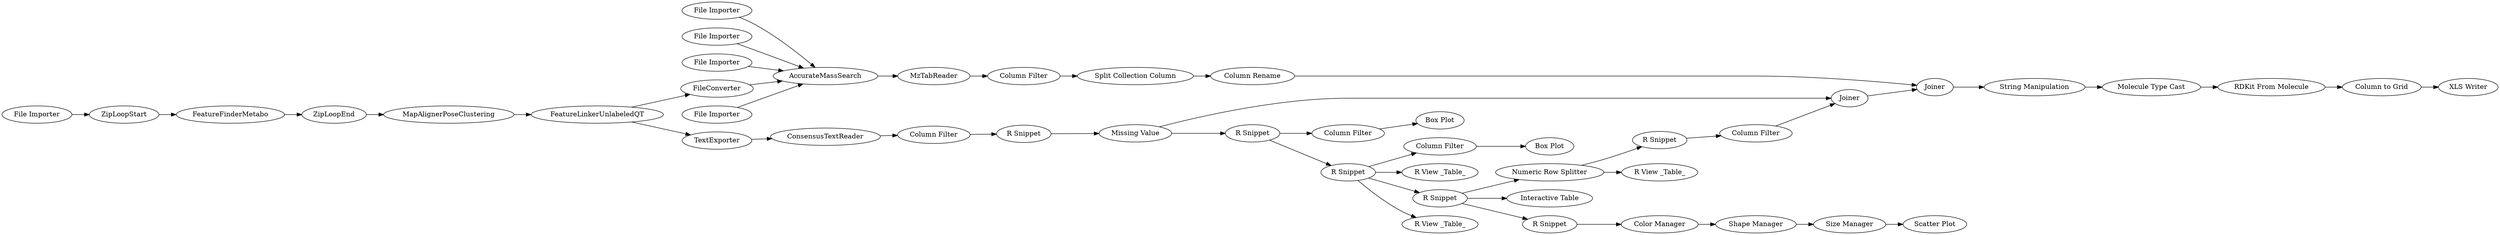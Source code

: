 digraph {
	"206603306492025962_118" [label="R Snippet"]
	"6352003568220704703_144" [label=TextExporter]
	"206603306492025962_116" [label="R Snippet"]
	"206603306492025962_123" [label="Column Filter"]
	"206603306492025962_13" [label=ZipLoopEnd]
	"206603306492025962_107" [label="Numeric Row Splitter"]
	"206603306492025962_220" [label="Size Manager"]
	"206603306492025962_221" [label="Shape Manager"]
	"206603306492025962_235" [label=FeatureLinkerUnlabeledQT]
	"206603306492025962_238" [label="Column Rename"]
	"206603306492025962_225" [label="RDKit From Molecule"]
	"206603306492025962_124" [label="Column Filter"]
	"206603306492025962_114" [label="XLS Writer"]
	"206603306492025962_117" [label="R Snippet"]
	"206603306492025962_264" [label="File Importer"]
	"206603306492025962_126" [label="R Snippet"]
	"206603306492025962_141" [label="Column Filter"]
	"206603306492025962_239" [label=MzTabReader]
	"206603306492025962_234" [label=MapAlignerPoseClustering]
	"206603306492025962_125" [label="Box Plot"]
	"206603306492025962_222" [label="Scatter Plot"]
	"206603306492025962_145" [label="R View _Table_"]
	"206603306492025962_263" [label="File Importer"]
	"206603306492025962_12" [label=ZipLoopStart]
	"206603306492025962_232" [label=FeatureFinderMetabo]
	"206603306492025962_146" [label="R View _Table_"]
	"206603306492025962_265" [label="File Importer"]
	"206603306492025962_217" [label="R Snippet"]
	"6352003568220704703_120" [label="Column Filter"]
	"206603306492025962_130" [label=Joiner]
	"206603306492025962_233" [label=FileConverter]
	"206603306492025962_267" [label="File Importer"]
	"206603306492025962_213" [label="Interactive Table"]
	"206603306492025962_223" [label="Column to Grid"]
	"206603306492025962_198" [label="R View _Table_"]
	"206603306492025962_266" [label="File Importer"]
	"206603306492025962_119" [label=Joiner]
	"6352003568220704703_96" [label=ConsensusTextReader]
	"6352003568220704703_121" [label="R Snippet"]
	"206603306492025962_122" [label="Molecule Type Cast"]
	"206603306492025962_129" [label="Column Filter"]
	"206603306492025962_62" [label="Box Plot"]
	"206603306492025962_219" [label="Color Manager"]
	"206603306492025962_245" [label="String Manipulation"]
	"206603306492025962_231" [label=AccurateMassSearch]
	"206603306492025962_237" [label="Split Collection Column"]
	"6352003568220704703_143" [label="Missing Value"]
	"206603306492025962_119" -> "206603306492025962_245"
	"206603306492025962_231" -> "206603306492025962_239"
	"206603306492025962_237" -> "206603306492025962_238"
	"206603306492025962_12" -> "206603306492025962_232"
	"206603306492025962_265" -> "206603306492025962_231"
	"206603306492025962_233" -> "206603306492025962_231"
	"206603306492025962_232" -> "206603306492025962_13"
	"206603306492025962_116" -> "206603306492025962_146"
	"206603306492025962_116" -> "206603306492025962_145"
	"206603306492025962_122" -> "206603306492025962_225"
	"206603306492025962_117" -> "206603306492025962_107"
	"206603306492025962_107" -> "206603306492025962_118"
	"6352003568220704703_96" -> "6352003568220704703_120"
	"206603306492025962_221" -> "206603306492025962_220"
	"206603306492025962_123" -> "206603306492025962_62"
	"206603306492025962_225" -> "206603306492025962_223"
	"206603306492025962_117" -> "206603306492025962_217"
	"206603306492025962_245" -> "206603306492025962_122"
	"6352003568220704703_143" -> "206603306492025962_130"
	"206603306492025962_234" -> "206603306492025962_235"
	"206603306492025962_219" -> "206603306492025962_221"
	"206603306492025962_129" -> "206603306492025962_130"
	"206603306492025962_239" -> "206603306492025962_141"
	"206603306492025962_220" -> "206603306492025962_222"
	"6352003568220704703_143" -> "206603306492025962_126"
	"206603306492025962_126" -> "206603306492025962_124"
	"206603306492025962_13" -> "206603306492025962_234"
	"206603306492025962_267" -> "206603306492025962_231"
	"206603306492025962_263" -> "206603306492025962_12"
	"206603306492025962_117" -> "206603306492025962_213"
	"206603306492025962_217" -> "206603306492025962_219"
	"6352003568220704703_121" -> "6352003568220704703_143"
	"206603306492025962_238" -> "206603306492025962_119"
	"206603306492025962_264" -> "206603306492025962_231"
	"206603306492025962_235" -> "206603306492025962_233"
	"6352003568220704703_120" -> "6352003568220704703_121"
	"206603306492025962_107" -> "206603306492025962_198"
	"6352003568220704703_144" -> "6352003568220704703_96"
	"206603306492025962_116" -> "206603306492025962_117"
	"206603306492025962_116" -> "206603306492025962_123"
	"206603306492025962_223" -> "206603306492025962_114"
	"206603306492025962_118" -> "206603306492025962_129"
	"206603306492025962_141" -> "206603306492025962_237"
	"206603306492025962_130" -> "206603306492025962_119"
	"206603306492025962_124" -> "206603306492025962_125"
	"206603306492025962_235" -> "6352003568220704703_144"
	"206603306492025962_126" -> "206603306492025962_116"
	"206603306492025962_266" -> "206603306492025962_231"
	rankdir=LR
}
